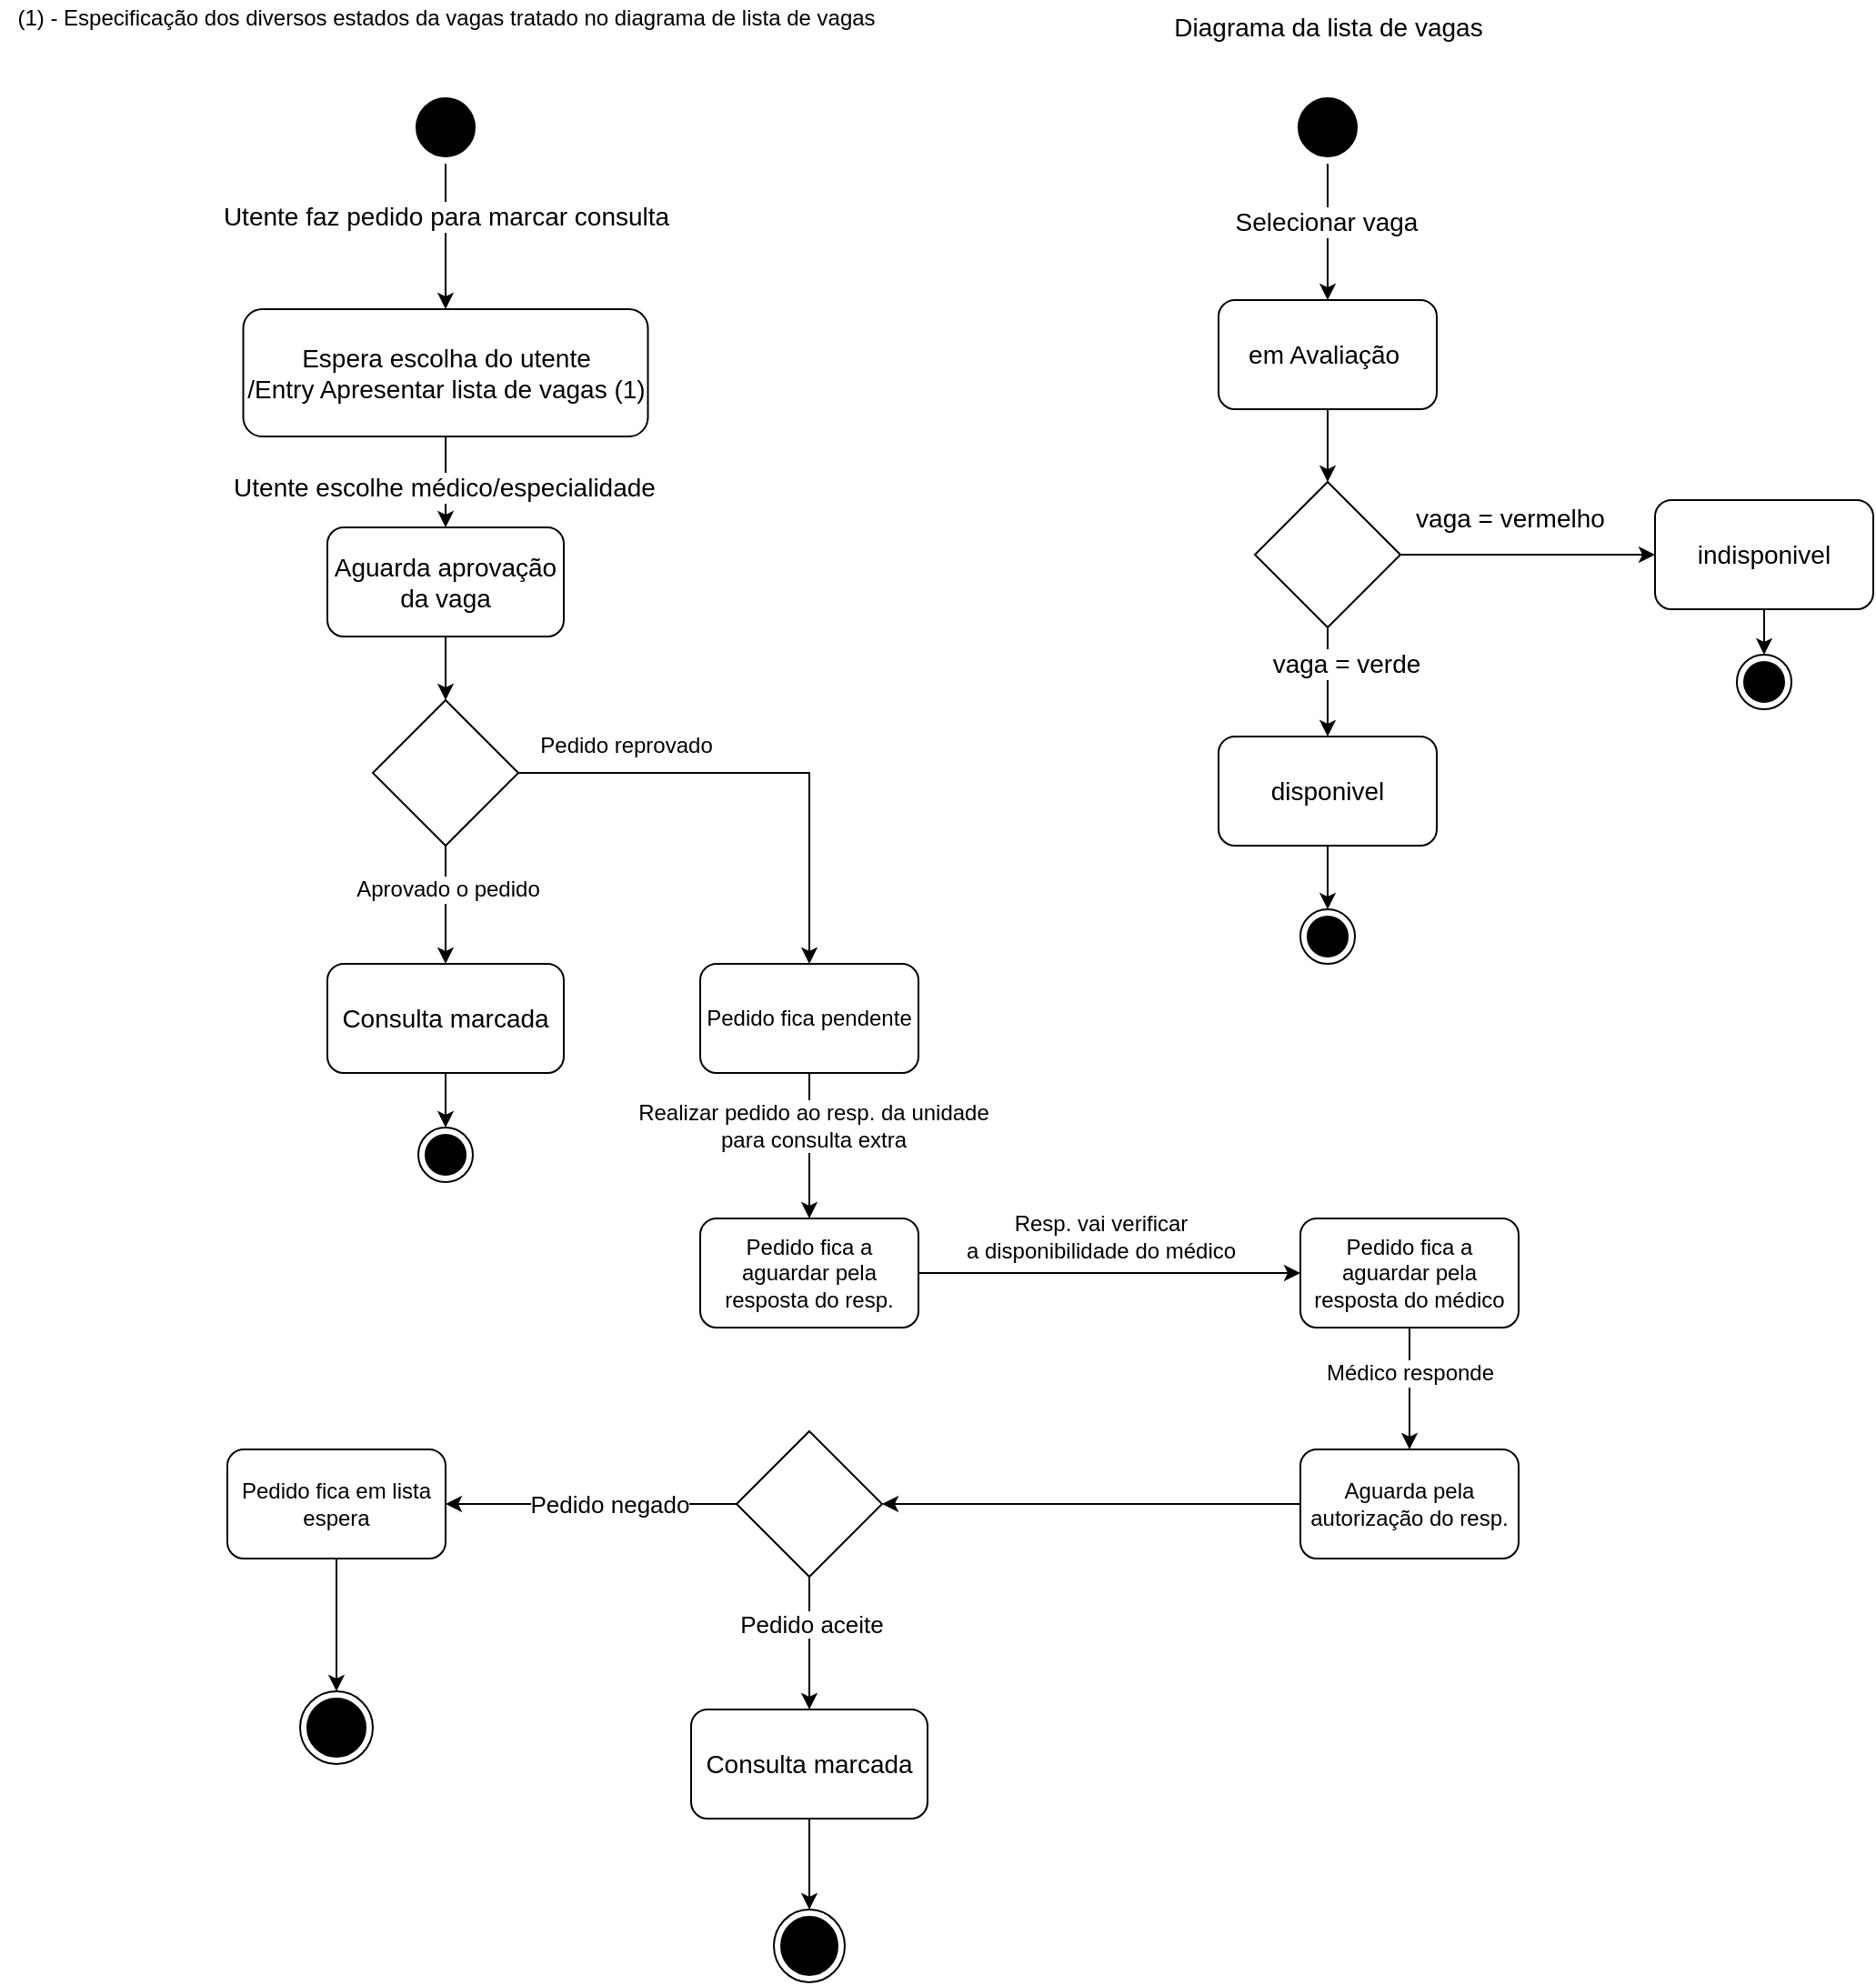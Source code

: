 <mxfile version="14.2.7" type="device"><diagram id="1F5twq9ZJGTh5p05Naeb" name="Page-1"><mxGraphModel dx="1730" dy="913" grid="1" gridSize="10" guides="1" tooltips="1" connect="1" arrows="1" fold="1" page="1" pageScale="1" pageWidth="2336" pageHeight="1654" math="0" shadow="0"><root><mxCell id="0"/><mxCell id="1" parent="0"/><mxCell id="w1co_qmhZ_9qoGNXlHED-14" style="edgeStyle=orthogonalEdgeStyle;rounded=0;orthogonalLoop=1;jettySize=auto;html=1;entryX=0.5;entryY=0;entryDx=0;entryDy=0;" parent="1" source="w1co_qmhZ_9qoGNXlHED-13" target="w1co_qmhZ_9qoGNXlHED-16" edge="1"><mxGeometry relative="1" as="geometry"><mxPoint x="460" y="200" as="targetPoint"/></mxGeometry></mxCell><mxCell id="w1co_qmhZ_9qoGNXlHED-15" value="Utente faz pedido para marcar consulta" style="edgeLabel;html=1;align=center;verticalAlign=middle;resizable=0;points=[];fontSize=14;" parent="w1co_qmhZ_9qoGNXlHED-14" vertex="1" connectable="0"><mxGeometry x="-0.289" relative="1" as="geometry"><mxPoint as="offset"/></mxGeometry></mxCell><mxCell id="w1co_qmhZ_9qoGNXlHED-13" value="" style="ellipse;html=1;shape=startState;fillColor=#000000;" parent="1" vertex="1"><mxGeometry x="440" y="80" width="40" height="40" as="geometry"/></mxCell><mxCell id="w1co_qmhZ_9qoGNXlHED-21" style="edgeStyle=orthogonalEdgeStyle;rounded=0;orthogonalLoop=1;jettySize=auto;html=1;fontSize=14;entryX=0.5;entryY=0;entryDx=0;entryDy=0;" parent="1" source="w1co_qmhZ_9qoGNXlHED-16" target="w1co_qmhZ_9qoGNXlHED-23" edge="1"><mxGeometry relative="1" as="geometry"><mxPoint x="460" y="320" as="targetPoint"/></mxGeometry></mxCell><mxCell id="w1co_qmhZ_9qoGNXlHED-22" value="Utente escolhe médico/especialidade" style="edgeLabel;html=1;align=center;verticalAlign=middle;resizable=0;points=[];fontSize=14;" parent="w1co_qmhZ_9qoGNXlHED-21" vertex="1" connectable="0"><mxGeometry x="-0.299" y="-1" relative="1" as="geometry"><mxPoint y="10" as="offset"/></mxGeometry></mxCell><mxCell id="w1co_qmhZ_9qoGNXlHED-16" value="Espera escolha do utente&lt;br&gt;/Entry Apresentar lista de vagas (1)" style="rounded=1;whiteSpace=wrap;html=1;fontSize=14;" parent="1" vertex="1"><mxGeometry x="348.75" y="200" width="222.5" height="70" as="geometry"/></mxCell><mxCell id="w1co_qmhZ_9qoGNXlHED-46" style="edgeStyle=orthogonalEdgeStyle;rounded=0;orthogonalLoop=1;jettySize=auto;html=1;entryX=0.5;entryY=0;entryDx=0;entryDy=0;fontSize=12;" parent="1" source="w1co_qmhZ_9qoGNXlHED-23" target="w1co_qmhZ_9qoGNXlHED-45" edge="1"><mxGeometry relative="1" as="geometry"/></mxCell><mxCell id="w1co_qmhZ_9qoGNXlHED-23" value="Aguarda aprovação da vaga" style="rounded=1;whiteSpace=wrap;html=1;fontSize=14;" parent="1" vertex="1"><mxGeometry x="395" y="320.0" width="130" height="60" as="geometry"/></mxCell><mxCell id="w1co_qmhZ_9qoGNXlHED-28" style="edgeStyle=orthogonalEdgeStyle;rounded=0;orthogonalLoop=1;jettySize=auto;html=1;entryX=0.5;entryY=0;entryDx=0;entryDy=0;fontSize=14;" parent="1" source="w1co_qmhZ_9qoGNXlHED-24" target="w1co_qmhZ_9qoGNXlHED-27" edge="1"><mxGeometry relative="1" as="geometry"/></mxCell><mxCell id="w1co_qmhZ_9qoGNXlHED-29" value="Selecionar vaga" style="edgeLabel;html=1;align=center;verticalAlign=middle;resizable=0;points=[];fontSize=14;" parent="w1co_qmhZ_9qoGNXlHED-28" vertex="1" connectable="0"><mxGeometry x="-0.154" y="-1" relative="1" as="geometry"><mxPoint as="offset"/></mxGeometry></mxCell><mxCell id="w1co_qmhZ_9qoGNXlHED-24" value="" style="ellipse;html=1;shape=startState;fillColor=#000000;fontSize=14;" parent="1" vertex="1"><mxGeometry x="925" y="80" width="40" height="40" as="geometry"/></mxCell><mxCell id="w1co_qmhZ_9qoGNXlHED-31" style="edgeStyle=orthogonalEdgeStyle;rounded=0;orthogonalLoop=1;jettySize=auto;html=1;entryX=0.5;entryY=0;entryDx=0;entryDy=0;fontSize=14;" parent="1" source="w1co_qmhZ_9qoGNXlHED-27" target="w1co_qmhZ_9qoGNXlHED-30" edge="1"><mxGeometry relative="1" as="geometry"/></mxCell><mxCell id="w1co_qmhZ_9qoGNXlHED-27" value="em Avaliação&amp;nbsp;" style="rounded=1;whiteSpace=wrap;html=1;fontSize=14;" parent="1" vertex="1"><mxGeometry x="885" y="195" width="120" height="60" as="geometry"/></mxCell><mxCell id="w1co_qmhZ_9qoGNXlHED-32" style="edgeStyle=orthogonalEdgeStyle;rounded=0;orthogonalLoop=1;jettySize=auto;html=1;fontSize=14;entryX=0.5;entryY=0;entryDx=0;entryDy=0;" parent="1" source="w1co_qmhZ_9qoGNXlHED-30" target="w1co_qmhZ_9qoGNXlHED-37" edge="1"><mxGeometry relative="1" as="geometry"><mxPoint x="945" y="435" as="targetPoint"/></mxGeometry></mxCell><mxCell id="w1co_qmhZ_9qoGNXlHED-33" style="edgeStyle=orthogonalEdgeStyle;rounded=0;orthogonalLoop=1;jettySize=auto;html=1;fontSize=14;" parent="1" source="w1co_qmhZ_9qoGNXlHED-30" edge="1"><mxGeometry relative="1" as="geometry"><mxPoint x="1125" y="335" as="targetPoint"/></mxGeometry></mxCell><mxCell id="w1co_qmhZ_9qoGNXlHED-34" value="vaga = vermelho" style="edgeLabel;html=1;align=center;verticalAlign=middle;resizable=0;points=[];fontSize=14;" parent="w1co_qmhZ_9qoGNXlHED-33" vertex="1" connectable="0"><mxGeometry x="-0.147" y="-1" relative="1" as="geometry"><mxPoint y="-21" as="offset"/></mxGeometry></mxCell><mxCell id="w1co_qmhZ_9qoGNXlHED-30" value="" style="rhombus;whiteSpace=wrap;html=1;fontSize=14;" parent="1" vertex="1"><mxGeometry x="905" y="295" width="80" height="80" as="geometry"/></mxCell><mxCell id="w1co_qmhZ_9qoGNXlHED-35" value="vaga = verde" style="edgeLabel;html=1;align=center;verticalAlign=middle;resizable=0;points=[];fontSize=14;" parent="1" vertex="1" connectable="0"><mxGeometry x="954.997" y="395" as="geometry"/></mxCell><mxCell id="w1co_qmhZ_9qoGNXlHED-39" style="edgeStyle=orthogonalEdgeStyle;rounded=0;orthogonalLoop=1;jettySize=auto;html=1;fontSize=14;" parent="1" source="w1co_qmhZ_9qoGNXlHED-36" target="w1co_qmhZ_9qoGNXlHED-40" edge="1"><mxGeometry relative="1" as="geometry"><mxPoint x="1185" y="405" as="targetPoint"/></mxGeometry></mxCell><mxCell id="w1co_qmhZ_9qoGNXlHED-36" value="indisponivel" style="rounded=1;whiteSpace=wrap;html=1;fontSize=14;" parent="1" vertex="1"><mxGeometry x="1125" y="305" width="120" height="60" as="geometry"/></mxCell><mxCell id="w1co_qmhZ_9qoGNXlHED-41" style="edgeStyle=orthogonalEdgeStyle;rounded=0;orthogonalLoop=1;jettySize=auto;html=1;fontSize=14;" parent="1" source="w1co_qmhZ_9qoGNXlHED-37" target="w1co_qmhZ_9qoGNXlHED-42" edge="1"><mxGeometry relative="1" as="geometry"><mxPoint x="945" y="545" as="targetPoint"/></mxGeometry></mxCell><mxCell id="w1co_qmhZ_9qoGNXlHED-37" value="disponivel" style="rounded=1;whiteSpace=wrap;html=1;fontSize=14;" parent="1" vertex="1"><mxGeometry x="885" y="435" width="120" height="60" as="geometry"/></mxCell><mxCell id="w1co_qmhZ_9qoGNXlHED-40" value="" style="ellipse;html=1;shape=endState;fillColor=#000000;" parent="1" vertex="1"><mxGeometry x="1170" y="390" width="30" height="30" as="geometry"/></mxCell><mxCell id="w1co_qmhZ_9qoGNXlHED-42" value="" style="ellipse;html=1;shape=endState;fillColor=#000000;" parent="1" vertex="1"><mxGeometry x="930" y="530" width="30" height="30" as="geometry"/></mxCell><mxCell id="w1co_qmhZ_9qoGNXlHED-43" value="Diagrama da lista de vagas" style="text;html=1;align=center;verticalAlign=middle;resizable=0;points=[];autosize=1;fontSize=14;" parent="1" vertex="1"><mxGeometry x="850" y="35" width="190" height="20" as="geometry"/></mxCell><mxCell id="w1co_qmhZ_9qoGNXlHED-44" value="(1) - Especificação dos diversos estados da vagas tratado no diagrama de lista de vagas" style="text;html=1;align=center;verticalAlign=middle;resizable=0;points=[];autosize=1;fontSize=12;" parent="1" vertex="1"><mxGeometry x="215" y="30" width="490" height="20" as="geometry"/></mxCell><mxCell id="w1co_qmhZ_9qoGNXlHED-47" style="edgeStyle=orthogonalEdgeStyle;rounded=0;orthogonalLoop=1;jettySize=auto;html=1;fontSize=12;" parent="1" source="w1co_qmhZ_9qoGNXlHED-45" edge="1"><mxGeometry relative="1" as="geometry"><mxPoint x="460" y="560" as="targetPoint"/></mxGeometry></mxCell><mxCell id="w1co_qmhZ_9qoGNXlHED-48" value="Aprovado o pedido" style="edgeLabel;html=1;align=center;verticalAlign=middle;resizable=0;points=[];fontSize=12;" parent="w1co_qmhZ_9qoGNXlHED-47" vertex="1" connectable="0"><mxGeometry x="0.222" y="2" relative="1" as="geometry"><mxPoint x="-2" y="-15.83" as="offset"/></mxGeometry></mxCell><mxCell id="w1co_qmhZ_9qoGNXlHED-52" style="edgeStyle=orthogonalEdgeStyle;rounded=0;orthogonalLoop=1;jettySize=auto;html=1;fontSize=12;" parent="1" source="w1co_qmhZ_9qoGNXlHED-45" target="w1co_qmhZ_9qoGNXlHED-53" edge="1"><mxGeometry relative="1" as="geometry"><mxPoint x="620" y="455.0" as="targetPoint"/></mxGeometry></mxCell><mxCell id="w1co_qmhZ_9qoGNXlHED-54" value="Pedido reprovado" style="edgeLabel;html=1;align=center;verticalAlign=middle;resizable=0;points=[];fontSize=12;" parent="w1co_qmhZ_9qoGNXlHED-52" vertex="1" connectable="0"><mxGeometry x="-0.189" y="-3" relative="1" as="geometry"><mxPoint x="-48.75" y="-18" as="offset"/></mxGeometry></mxCell><mxCell id="w1co_qmhZ_9qoGNXlHED-45" value="" style="rhombus;whiteSpace=wrap;html=1;fontSize=14;" parent="1" vertex="1"><mxGeometry x="420" y="415" width="80" height="80" as="geometry"/></mxCell><mxCell id="w1co_qmhZ_9qoGNXlHED-50" style="edgeStyle=orthogonalEdgeStyle;rounded=0;orthogonalLoop=1;jettySize=auto;html=1;fontSize=12;" parent="1" source="w1co_qmhZ_9qoGNXlHED-49" target="w1co_qmhZ_9qoGNXlHED-51" edge="1"><mxGeometry relative="1" as="geometry"><mxPoint x="460" y="650" as="targetPoint"/></mxGeometry></mxCell><mxCell id="w1co_qmhZ_9qoGNXlHED-49" value="Consulta marcada" style="rounded=1;whiteSpace=wrap;html=1;fontSize=14;" parent="1" vertex="1"><mxGeometry x="395" y="560" width="130" height="60" as="geometry"/></mxCell><mxCell id="w1co_qmhZ_9qoGNXlHED-51" value="" style="ellipse;html=1;shape=endState;fillColor=#000000;" parent="1" vertex="1"><mxGeometry x="445" y="650" width="30" height="30" as="geometry"/></mxCell><mxCell id="w1co_qmhZ_9qoGNXlHED-55" style="edgeStyle=orthogonalEdgeStyle;rounded=0;orthogonalLoop=1;jettySize=auto;html=1;fontSize=12;entryX=0.5;entryY=0;entryDx=0;entryDy=0;" parent="1" source="w1co_qmhZ_9qoGNXlHED-53" target="w1co_qmhZ_9qoGNXlHED-57" edge="1"><mxGeometry relative="1" as="geometry"><mxPoint x="660" y="710" as="targetPoint"/><Array as="points"/></mxGeometry></mxCell><mxCell id="w1co_qmhZ_9qoGNXlHED-56" value="Realizar pedido ao resp. da unidade&lt;br&gt;para consulta extra" style="edgeLabel;html=1;align=center;verticalAlign=middle;resizable=0;points=[];fontSize=12;" parent="w1co_qmhZ_9qoGNXlHED-55" vertex="1" connectable="0"><mxGeometry x="-0.278" y="2" relative="1" as="geometry"><mxPoint as="offset"/></mxGeometry></mxCell><mxCell id="w1co_qmhZ_9qoGNXlHED-53" value="Pedido fica pendente" style="rounded=1;whiteSpace=wrap;html=1;" parent="1" vertex="1"><mxGeometry x="600" y="560.0" width="120" height="60" as="geometry"/></mxCell><mxCell id="w1co_qmhZ_9qoGNXlHED-58" style="edgeStyle=orthogonalEdgeStyle;rounded=0;orthogonalLoop=1;jettySize=auto;html=1;fontSize=12;entryX=0;entryY=0.5;entryDx=0;entryDy=0;" parent="1" source="w1co_qmhZ_9qoGNXlHED-57" target="w1co_qmhZ_9qoGNXlHED-60" edge="1"><mxGeometry relative="1" as="geometry"><mxPoint x="930" y="730" as="targetPoint"/></mxGeometry></mxCell><mxCell id="w1co_qmhZ_9qoGNXlHED-57" value="Pedido fica a aguardar pela resposta do resp." style="rounded=1;whiteSpace=wrap;html=1;" parent="1" vertex="1"><mxGeometry x="600" y="700.0" width="120" height="60" as="geometry"/></mxCell><mxCell id="w1co_qmhZ_9qoGNXlHED-59" value="Resp. vai verificar &lt;br&gt;a disponibilidade do médico" style="edgeLabel;html=1;align=center;verticalAlign=middle;resizable=0;points=[];fontSize=12;" parent="1" vertex="1" connectable="0"><mxGeometry x="820.0" y="709.997" as="geometry"/></mxCell><mxCell id="w1co_qmhZ_9qoGNXlHED-61" style="edgeStyle=orthogonalEdgeStyle;rounded=0;orthogonalLoop=1;jettySize=auto;html=1;fontSize=12;entryX=0.5;entryY=0;entryDx=0;entryDy=0;" parent="1" source="w1co_qmhZ_9qoGNXlHED-60" target="w1co_qmhZ_9qoGNXlHED-63" edge="1"><mxGeometry relative="1" as="geometry"><mxPoint x="990" y="830" as="targetPoint"/></mxGeometry></mxCell><mxCell id="w1co_qmhZ_9qoGNXlHED-62" value="Médico responde" style="edgeLabel;html=1;align=center;verticalAlign=middle;resizable=0;points=[];fontSize=12;" parent="w1co_qmhZ_9qoGNXlHED-61" vertex="1" connectable="0"><mxGeometry x="-0.271" relative="1" as="geometry"><mxPoint as="offset"/></mxGeometry></mxCell><mxCell id="w1co_qmhZ_9qoGNXlHED-60" value="Pedido fica a aguardar pela resposta do médico" style="rounded=1;whiteSpace=wrap;html=1;" parent="1" vertex="1"><mxGeometry x="930" y="700.0" width="120" height="60" as="geometry"/></mxCell><mxCell id="w1co_qmhZ_9qoGNXlHED-65" style="edgeStyle=orthogonalEdgeStyle;rounded=0;orthogonalLoop=1;jettySize=auto;html=1;fontSize=12;entryX=1;entryY=0.5;entryDx=0;entryDy=0;" parent="1" source="w1co_qmhZ_9qoGNXlHED-63" target="w1co_qmhZ_9qoGNXlHED-66" edge="1"><mxGeometry relative="1" as="geometry"><mxPoint x="720" y="857" as="targetPoint"/></mxGeometry></mxCell><mxCell id="w1co_qmhZ_9qoGNXlHED-63" value="Aguarda pela autorização do resp." style="rounded=1;whiteSpace=wrap;html=1;" parent="1" vertex="1"><mxGeometry x="930" y="827.0" width="120" height="60" as="geometry"/></mxCell><mxCell id="w1co_qmhZ_9qoGNXlHED-70" style="edgeStyle=orthogonalEdgeStyle;rounded=0;orthogonalLoop=1;jettySize=auto;html=1;fontSize=12;entryX=1;entryY=0.5;entryDx=0;entryDy=0;" parent="1" source="w1co_qmhZ_9qoGNXlHED-66" target="w1co_qmhZ_9qoGNXlHED-72" edge="1"><mxGeometry relative="1" as="geometry"><mxPoint x="470" y="857" as="targetPoint"/></mxGeometry></mxCell><mxCell id="w1co_qmhZ_9qoGNXlHED-71" value="Pedido negado" style="edgeLabel;html=1;align=center;verticalAlign=middle;resizable=0;points=[];fontSize=13;" parent="w1co_qmhZ_9qoGNXlHED-70" vertex="1" connectable="0"><mxGeometry x="-0.284" y="2" relative="1" as="geometry"><mxPoint x="-12.5" y="-2" as="offset"/></mxGeometry></mxCell><mxCell id="w1co_qmhZ_9qoGNXlHED-73" style="edgeStyle=orthogonalEdgeStyle;rounded=0;orthogonalLoop=1;jettySize=auto;html=1;fontSize=12;entryX=0.5;entryY=0;entryDx=0;entryDy=0;" parent="1" source="w1co_qmhZ_9qoGNXlHED-66" target="w1co_qmhZ_9qoGNXlHED-76" edge="1"><mxGeometry relative="1" as="geometry"><mxPoint x="660" y="970" as="targetPoint"/></mxGeometry></mxCell><mxCell id="w1co_qmhZ_9qoGNXlHED-74" value="Pedido aceite" style="edgeLabel;html=1;align=center;verticalAlign=middle;resizable=0;points=[];fontSize=13;" parent="w1co_qmhZ_9qoGNXlHED-73" vertex="1" connectable="0"><mxGeometry x="-0.288" y="1" relative="1" as="geometry"><mxPoint as="offset"/></mxGeometry></mxCell><mxCell id="w1co_qmhZ_9qoGNXlHED-66" value="" style="rhombus;whiteSpace=wrap;html=1;fontSize=14;" parent="1" vertex="1"><mxGeometry x="620" y="817" width="80" height="80" as="geometry"/></mxCell><mxCell id="w1co_qmhZ_9qoGNXlHED-79" style="edgeStyle=orthogonalEdgeStyle;rounded=0;orthogonalLoop=1;jettySize=auto;html=1;fontSize=12;entryX=0.5;entryY=0;entryDx=0;entryDy=0;" parent="1" source="w1co_qmhZ_9qoGNXlHED-72" target="w1co_qmhZ_9qoGNXlHED-80" edge="1"><mxGeometry relative="1" as="geometry"><mxPoint x="400" y="960" as="targetPoint"/></mxGeometry></mxCell><mxCell id="w1co_qmhZ_9qoGNXlHED-72" value="Pedido fica em lista espera" style="rounded=1;whiteSpace=wrap;html=1;" parent="1" vertex="1"><mxGeometry x="340" y="827.0" width="120" height="60" as="geometry"/></mxCell><mxCell id="w1co_qmhZ_9qoGNXlHED-75" style="edgeStyle=orthogonalEdgeStyle;rounded=0;orthogonalLoop=1;jettySize=auto;html=1;fontSize=12;" parent="1" source="w1co_qmhZ_9qoGNXlHED-76" target="w1co_qmhZ_9qoGNXlHED-77" edge="1"><mxGeometry relative="1" as="geometry"><mxPoint x="660" y="1060" as="targetPoint"/></mxGeometry></mxCell><mxCell id="w1co_qmhZ_9qoGNXlHED-76" value="Consulta marcada" style="rounded=1;whiteSpace=wrap;html=1;fontSize=14;" parent="1" vertex="1"><mxGeometry x="595" y="970" width="130" height="60" as="geometry"/></mxCell><mxCell id="w1co_qmhZ_9qoGNXlHED-77" value="" style="ellipse;html=1;shape=endState;fillColor=#000000;" parent="1" vertex="1"><mxGeometry x="640.5" y="1080" width="39" height="40" as="geometry"/></mxCell><mxCell id="w1co_qmhZ_9qoGNXlHED-80" value="" style="ellipse;html=1;shape=endState;fillColor=#000000;" parent="1" vertex="1"><mxGeometry x="380" y="960" width="40" height="40" as="geometry"/></mxCell></root></mxGraphModel></diagram></mxfile>